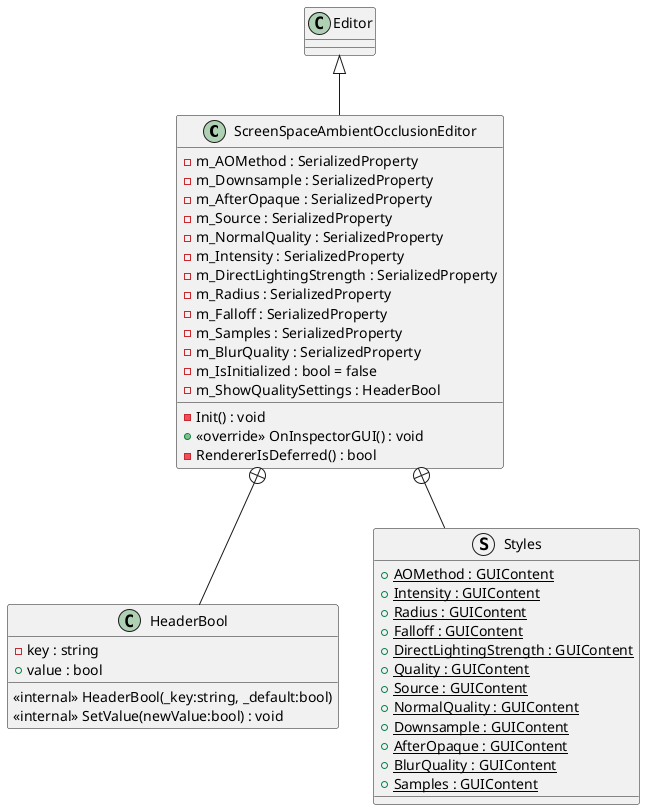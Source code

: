 @startuml
class ScreenSpaceAmbientOcclusionEditor {
    - m_AOMethod : SerializedProperty
    - m_Downsample : SerializedProperty
    - m_AfterOpaque : SerializedProperty
    - m_Source : SerializedProperty
    - m_NormalQuality : SerializedProperty
    - m_Intensity : SerializedProperty
    - m_DirectLightingStrength : SerializedProperty
    - m_Radius : SerializedProperty
    - m_Falloff : SerializedProperty
    - m_Samples : SerializedProperty
    - m_BlurQuality : SerializedProperty
    - m_IsInitialized : bool = false
    - m_ShowQualitySettings : HeaderBool
    - Init() : void
    + <<override>> OnInspectorGUI() : void
    - RendererIsDeferred() : bool
}
class HeaderBool {
    - key : string
    + value : bool
    <<internal>> HeaderBool(_key:string, _default:bool)
    <<internal>> SetValue(newValue:bool) : void
}
struct Styles {
    + {static} AOMethod : GUIContent
    + {static} Intensity : GUIContent
    + {static} Radius : GUIContent
    + {static} Falloff : GUIContent
    + {static} DirectLightingStrength : GUIContent
    + {static} Quality : GUIContent
    + {static} Source : GUIContent
    + {static} NormalQuality : GUIContent
    + {static} Downsample : GUIContent
    + {static} AfterOpaque : GUIContent
    + {static} BlurQuality : GUIContent
    + {static} Samples : GUIContent
}
Editor <|-- ScreenSpaceAmbientOcclusionEditor
ScreenSpaceAmbientOcclusionEditor +-- HeaderBool
ScreenSpaceAmbientOcclusionEditor +-- Styles
@enduml
